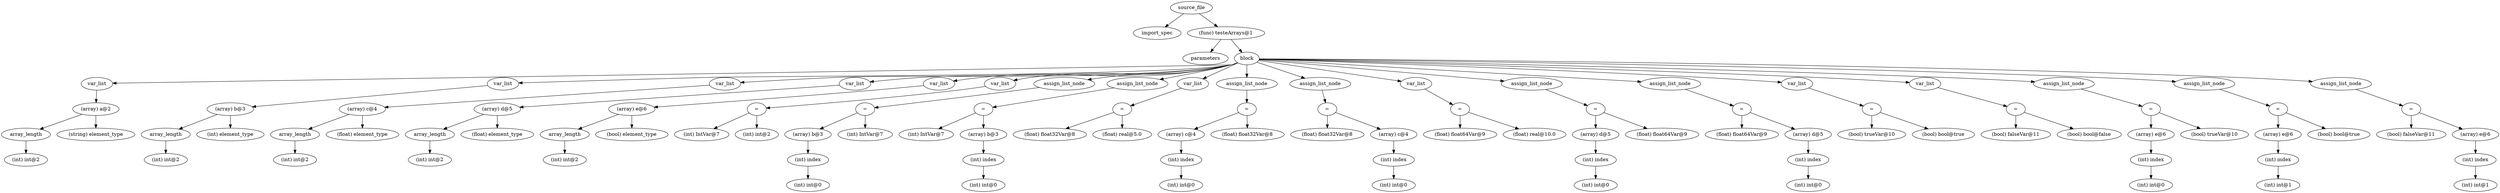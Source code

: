 digraph {
graph [ordering="out"];
node0[label="source_file"];
node1[label="import_spec"];
node0 -> node1;
node2[label="(func) testeArrays@1"];
node3[label="parameters"];
node2 -> node3;
node4[label="block"];
node5[label="var_list"];
node6[label="(array) a@2"];
node7[label="array_length"];
node8[label="(int) int@2"];
node7 -> node8;
node6 -> node7;
node9[label="(string) element_type"];
node6 -> node9;
node5 -> node6;
node4 -> node5;
node10[label="var_list"];
node11[label="(array) b@3"];
node12[label="array_length"];
node13[label="(int) int@2"];
node12 -> node13;
node11 -> node12;
node14[label="(int) element_type"];
node11 -> node14;
node10 -> node11;
node4 -> node10;
node15[label="var_list"];
node16[label="(array) c@4"];
node17[label="array_length"];
node18[label="(int) int@2"];
node17 -> node18;
node16 -> node17;
node19[label="(float) element_type"];
node16 -> node19;
node15 -> node16;
node4 -> node15;
node20[label="var_list"];
node21[label="(array) d@5"];
node22[label="array_length"];
node23[label="(int) int@2"];
node22 -> node23;
node21 -> node22;
node24[label="(float) element_type"];
node21 -> node24;
node20 -> node21;
node4 -> node20;
node25[label="var_list"];
node26[label="(array) e@6"];
node27[label="array_length"];
node28[label="(int) int@2"];
node27 -> node28;
node26 -> node27;
node29[label="(bool) element_type"];
node26 -> node29;
node25 -> node26;
node4 -> node25;
node30[label="var_list"];
node31[label="="];
node32[label="(int) IntVar@7"];
node31 -> node32;
node33[label="(int) int@2"];
node31 -> node33;
node30 -> node31;
node4 -> node30;
node34[label="assign_list_node"];
node35[label="="];
node36[label="(array) b@3"];
node37[label="(int) index"];
node38[label="(int) int@0"];
node37 -> node38;
node36 -> node37;
node35 -> node36;
node39[label="(int) IntVar@7"];
node35 -> node39;
node34 -> node35;
node4 -> node34;
node40[label="assign_list_node"];
node41[label="="];
node42[label="(int) IntVar@7"];
node41 -> node42;
node43[label="(array) b@3"];
node44[label="(int) index"];
node45[label="(int) int@0"];
node44 -> node45;
node43 -> node44;
node41 -> node43;
node40 -> node41;
node4 -> node40;
node46[label="var_list"];
node47[label="="];
node48[label="(float) float32Var@8"];
node47 -> node48;
node49[label="(float) real@5.0"];
node47 -> node49;
node46 -> node47;
node4 -> node46;
node50[label="assign_list_node"];
node51[label="="];
node52[label="(array) c@4"];
node53[label="(int) index"];
node54[label="(int) int@0"];
node53 -> node54;
node52 -> node53;
node51 -> node52;
node55[label="(float) float32Var@8"];
node51 -> node55;
node50 -> node51;
node4 -> node50;
node56[label="assign_list_node"];
node57[label="="];
node58[label="(float) float32Var@8"];
node57 -> node58;
node59[label="(array) c@4"];
node60[label="(int) index"];
node61[label="(int) int@0"];
node60 -> node61;
node59 -> node60;
node57 -> node59;
node56 -> node57;
node4 -> node56;
node62[label="var_list"];
node63[label="="];
node64[label="(float) float64Var@9"];
node63 -> node64;
node65[label="(float) real@10.0"];
node63 -> node65;
node62 -> node63;
node4 -> node62;
node66[label="assign_list_node"];
node67[label="="];
node68[label="(array) d@5"];
node69[label="(int) index"];
node70[label="(int) int@0"];
node69 -> node70;
node68 -> node69;
node67 -> node68;
node71[label="(float) float64Var@9"];
node67 -> node71;
node66 -> node67;
node4 -> node66;
node72[label="assign_list_node"];
node73[label="="];
node74[label="(float) float64Var@9"];
node73 -> node74;
node75[label="(array) d@5"];
node76[label="(int) index"];
node77[label="(int) int@0"];
node76 -> node77;
node75 -> node76;
node73 -> node75;
node72 -> node73;
node4 -> node72;
node78[label="var_list"];
node79[label="="];
node80[label="(bool) trueVar@10"];
node79 -> node80;
node81[label="(bool) bool@true"];
node79 -> node81;
node78 -> node79;
node4 -> node78;
node82[label="var_list"];
node83[label="="];
node84[label="(bool) falseVar@11"];
node83 -> node84;
node85[label="(bool) bool@false"];
node83 -> node85;
node82 -> node83;
node4 -> node82;
node86[label="assign_list_node"];
node87[label="="];
node88[label="(array) e@6"];
node89[label="(int) index"];
node90[label="(int) int@0"];
node89 -> node90;
node88 -> node89;
node87 -> node88;
node91[label="(bool) trueVar@10"];
node87 -> node91;
node86 -> node87;
node4 -> node86;
node92[label="assign_list_node"];
node93[label="="];
node94[label="(array) e@6"];
node95[label="(int) index"];
node96[label="(int) int@1"];
node95 -> node96;
node94 -> node95;
node93 -> node94;
node97[label="(bool) bool@true"];
node93 -> node97;
node92 -> node93;
node4 -> node92;
node98[label="assign_list_node"];
node99[label="="];
node100[label="(bool) falseVar@11"];
node99 -> node100;
node101[label="(array) e@6"];
node102[label="(int) index"];
node103[label="(int) int@1"];
node102 -> node103;
node101 -> node102;
node99 -> node101;
node98 -> node99;
node4 -> node98;
node2 -> node4;
node0 -> node2;
}